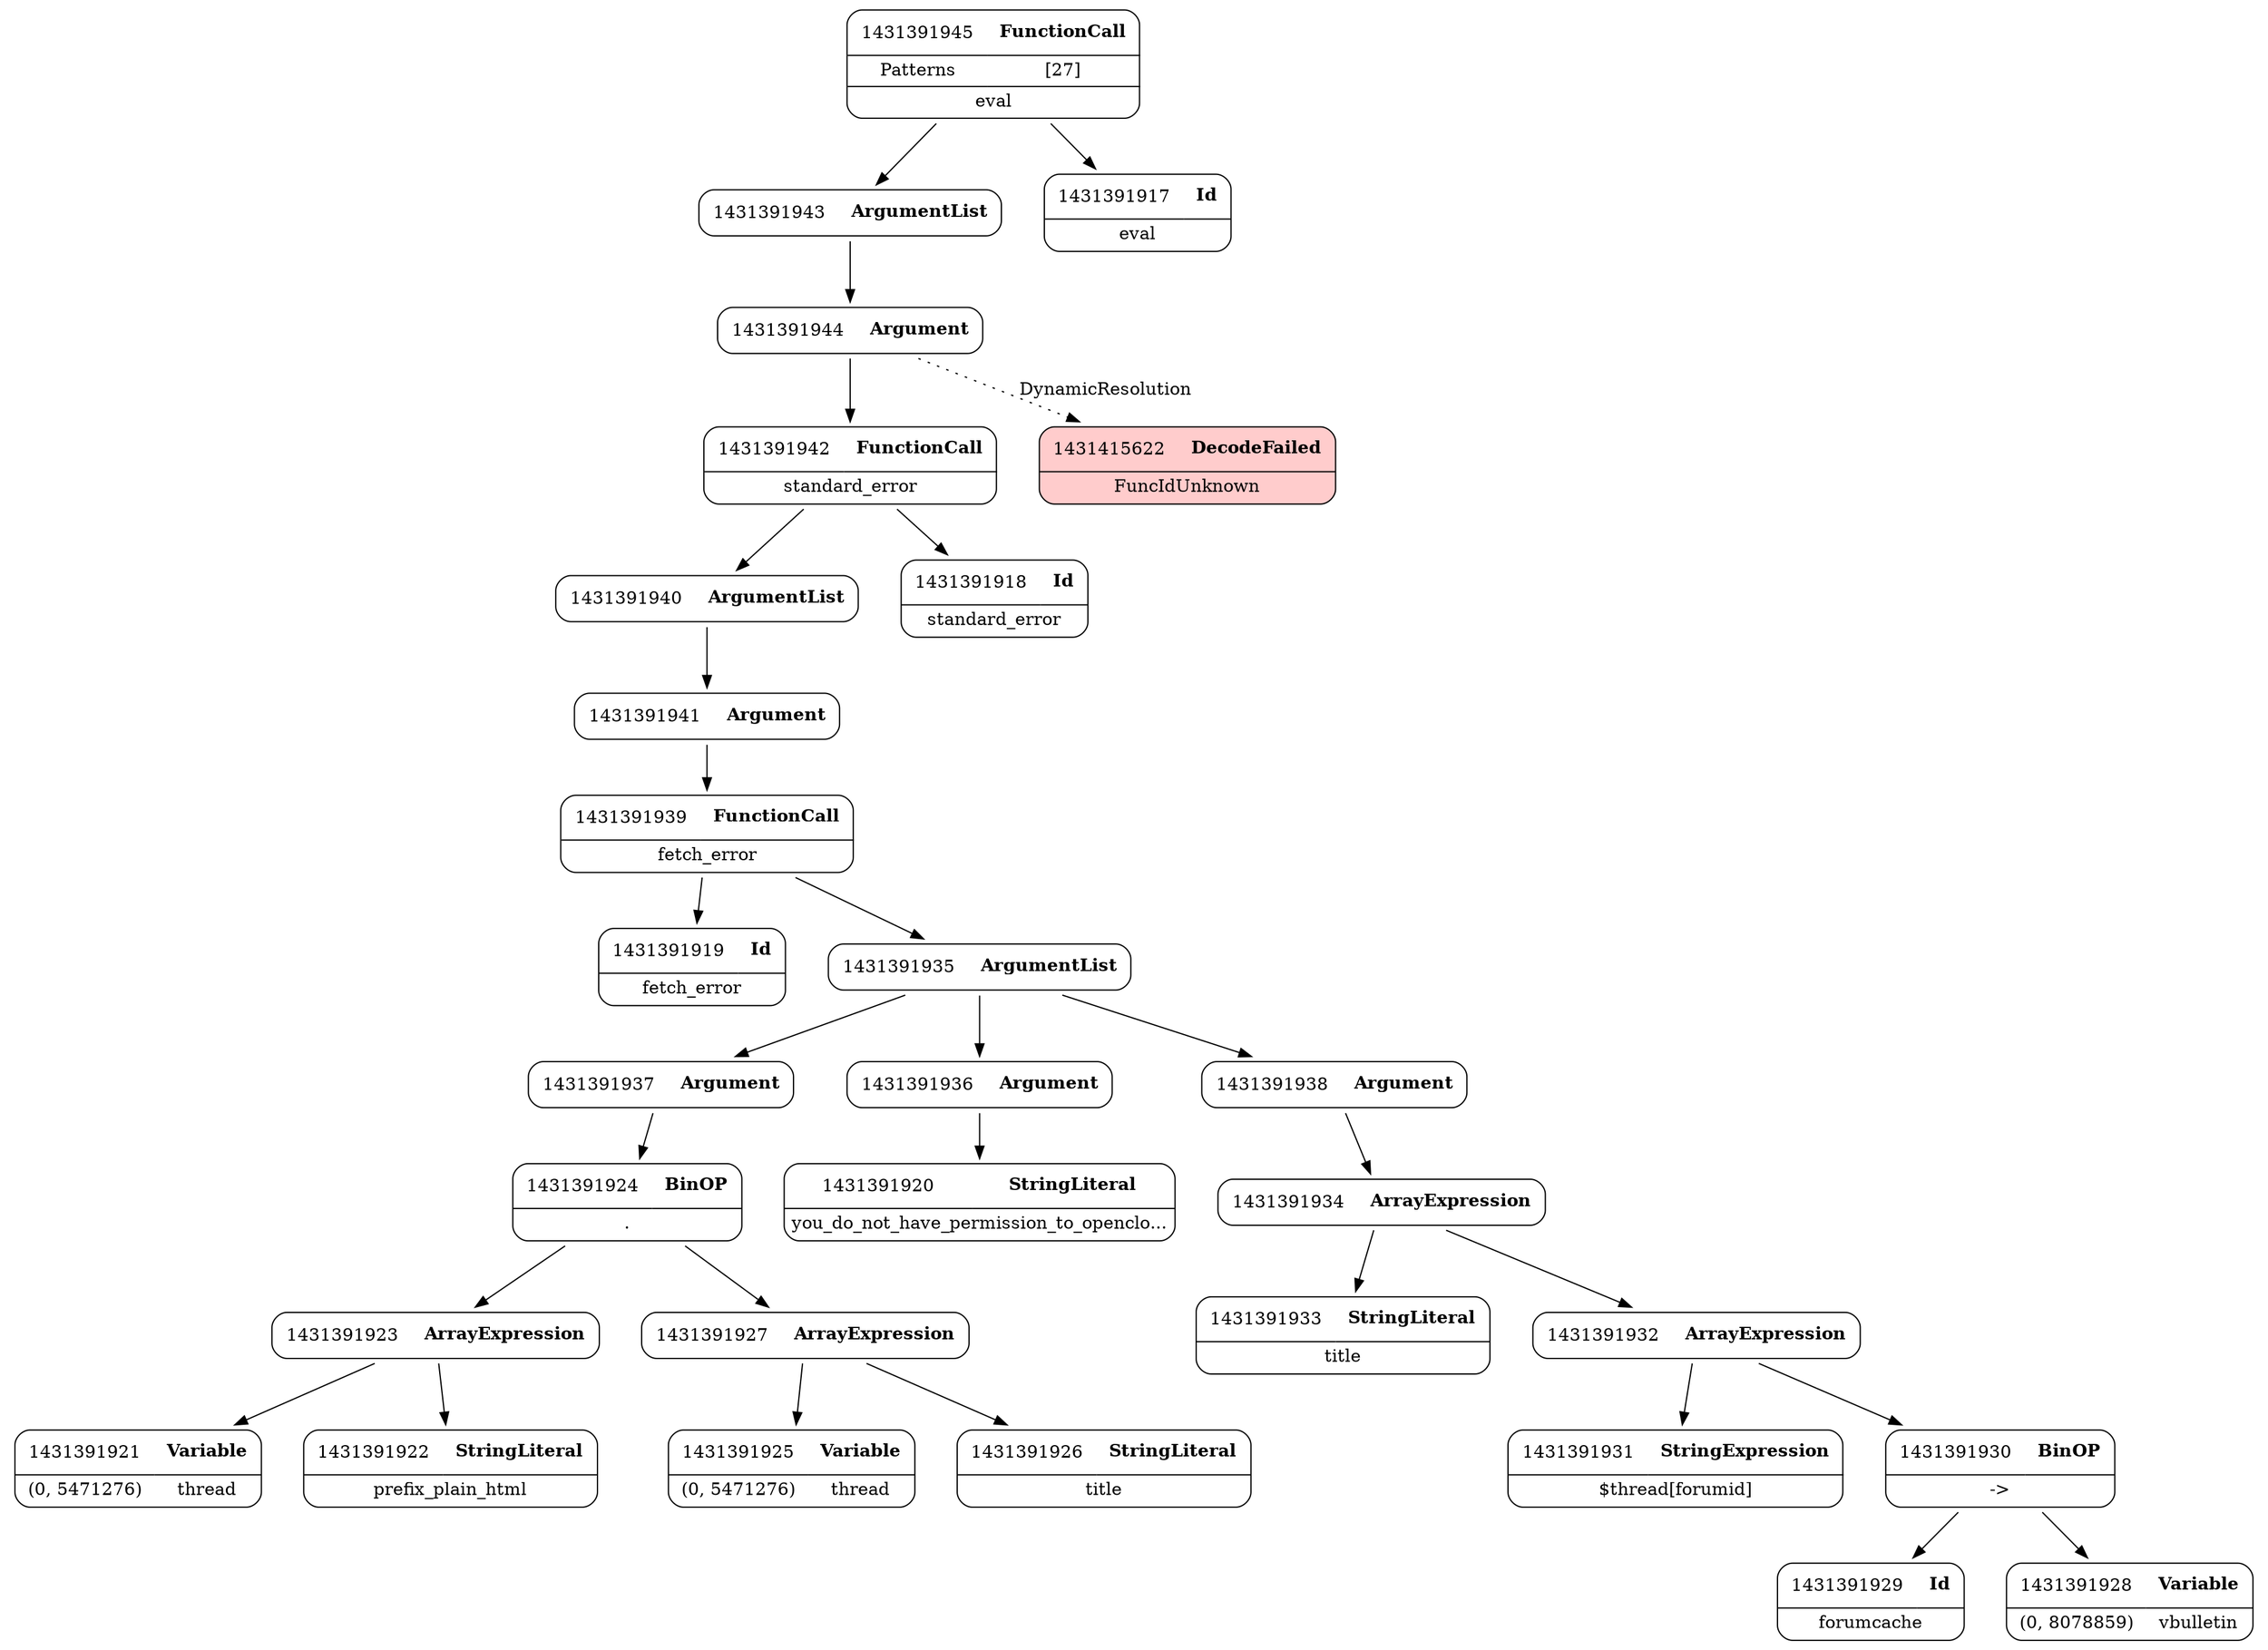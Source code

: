 digraph ast {
node [shape=none];
1431391937 [label=<<TABLE border='1' cellspacing='0' cellpadding='10' style='rounded' ><TR><TD border='0'>1431391937</TD><TD border='0'><B>Argument</B></TD></TR></TABLE>>];
1431391937 -> 1431391924 [weight=2];
1431391936 [label=<<TABLE border='1' cellspacing='0' cellpadding='10' style='rounded' ><TR><TD border='0'>1431391936</TD><TD border='0'><B>Argument</B></TD></TR></TABLE>>];
1431391936 -> 1431391920 [weight=2];
1431391939 [label=<<TABLE border='1' cellspacing='0' cellpadding='10' style='rounded' ><TR><TD border='0'>1431391939</TD><TD border='0'><B>FunctionCall</B></TD></TR><HR/><TR><TD border='0' cellpadding='5' colspan='2'>fetch_error</TD></TR></TABLE>>];
1431391939 -> 1431391919 [weight=2];
1431391939 -> 1431391935 [weight=2];
1431391938 [label=<<TABLE border='1' cellspacing='0' cellpadding='10' style='rounded' ><TR><TD border='0'>1431391938</TD><TD border='0'><B>Argument</B></TD></TR></TABLE>>];
1431391938 -> 1431391934 [weight=2];
1431391941 [label=<<TABLE border='1' cellspacing='0' cellpadding='10' style='rounded' ><TR><TD border='0'>1431391941</TD><TD border='0'><B>Argument</B></TD></TR></TABLE>>];
1431391941 -> 1431391939 [weight=2];
1431391940 [label=<<TABLE border='1' cellspacing='0' cellpadding='10' style='rounded' ><TR><TD border='0'>1431391940</TD><TD border='0'><B>ArgumentList</B></TD></TR></TABLE>>];
1431391940 -> 1431391941 [weight=2];
1431391943 [label=<<TABLE border='1' cellspacing='0' cellpadding='10' style='rounded' ><TR><TD border='0'>1431391943</TD><TD border='0'><B>ArgumentList</B></TD></TR></TABLE>>];
1431391943 -> 1431391944 [weight=2];
1431391942 [label=<<TABLE border='1' cellspacing='0' cellpadding='10' style='rounded' ><TR><TD border='0'>1431391942</TD><TD border='0'><B>FunctionCall</B></TD></TR><HR/><TR><TD border='0' cellpadding='5' colspan='2'>standard_error</TD></TR></TABLE>>];
1431391942 -> 1431391918 [weight=2];
1431391942 -> 1431391940 [weight=2];
1431415622 [label=<<TABLE border='1' cellspacing='0' cellpadding='10' style='rounded' bgcolor='#FFCCCC' ><TR><TD border='0'>1431415622</TD><TD border='0'><B>DecodeFailed</B></TD></TR><HR/><TR><TD border='0' cellpadding='5' colspan='2'>FuncIdUnknown</TD></TR></TABLE>>];
1431391945 [label=<<TABLE border='1' cellspacing='0' cellpadding='10' style='rounded' ><TR><TD border='0'>1431391945</TD><TD border='0'><B>FunctionCall</B></TD></TR><HR/><TR><TD border='0' cellpadding='5'>Patterns</TD><TD border='0' cellpadding='5'>[27]</TD></TR><HR/><TR><TD border='0' cellpadding='5' colspan='2'>eval</TD></TR></TABLE>>];
1431391945 -> 1431391917 [weight=2];
1431391945 -> 1431391943 [weight=2];
1431391944 [label=<<TABLE border='1' cellspacing='0' cellpadding='10' style='rounded' ><TR><TD border='0'>1431391944</TD><TD border='0'><B>Argument</B></TD></TR></TABLE>>];
1431391944 -> 1431391942 [weight=2];
1431391944 -> 1431415622 [style=dotted,label=DynamicResolution];
1431391921 [label=<<TABLE border='1' cellspacing='0' cellpadding='10' style='rounded' ><TR><TD border='0'>1431391921</TD><TD border='0'><B>Variable</B></TD></TR><HR/><TR><TD border='0' cellpadding='5'>(0, 5471276)</TD><TD border='0' cellpadding='5'>thread</TD></TR></TABLE>>];
1431391920 [label=<<TABLE border='1' cellspacing='0' cellpadding='10' style='rounded' ><TR><TD border='0'>1431391920</TD><TD border='0'><B>StringLiteral</B></TD></TR><HR/><TR><TD border='0' cellpadding='5' colspan='2'>you_do_not_have_permission_to_openclo...</TD></TR></TABLE>>];
1431391923 [label=<<TABLE border='1' cellspacing='0' cellpadding='10' style='rounded' ><TR><TD border='0'>1431391923</TD><TD border='0'><B>ArrayExpression</B></TD></TR></TABLE>>];
1431391923 -> 1431391921 [weight=2];
1431391923 -> 1431391922 [weight=2];
1431391922 [label=<<TABLE border='1' cellspacing='0' cellpadding='10' style='rounded' ><TR><TD border='0'>1431391922</TD><TD border='0'><B>StringLiteral</B></TD></TR><HR/><TR><TD border='0' cellpadding='5' colspan='2'>prefix_plain_html</TD></TR></TABLE>>];
1431391925 [label=<<TABLE border='1' cellspacing='0' cellpadding='10' style='rounded' ><TR><TD border='0'>1431391925</TD><TD border='0'><B>Variable</B></TD></TR><HR/><TR><TD border='0' cellpadding='5'>(0, 5471276)</TD><TD border='0' cellpadding='5'>thread</TD></TR></TABLE>>];
1431391924 [label=<<TABLE border='1' cellspacing='0' cellpadding='10' style='rounded' ><TR><TD border='0'>1431391924</TD><TD border='0'><B>BinOP</B></TD></TR><HR/><TR><TD border='0' cellpadding='5' colspan='2'>.</TD></TR></TABLE>>];
1431391924 -> 1431391923 [weight=2];
1431391924 -> 1431391927 [weight=2];
1431391927 [label=<<TABLE border='1' cellspacing='0' cellpadding='10' style='rounded' ><TR><TD border='0'>1431391927</TD><TD border='0'><B>ArrayExpression</B></TD></TR></TABLE>>];
1431391927 -> 1431391925 [weight=2];
1431391927 -> 1431391926 [weight=2];
1431391926 [label=<<TABLE border='1' cellspacing='0' cellpadding='10' style='rounded' ><TR><TD border='0'>1431391926</TD><TD border='0'><B>StringLiteral</B></TD></TR><HR/><TR><TD border='0' cellpadding='5' colspan='2'>title</TD></TR></TABLE>>];
1431391929 [label=<<TABLE border='1' cellspacing='0' cellpadding='10' style='rounded' ><TR><TD border='0'>1431391929</TD><TD border='0'><B>Id</B></TD></TR><HR/><TR><TD border='0' cellpadding='5' colspan='2'>forumcache</TD></TR></TABLE>>];
1431391928 [label=<<TABLE border='1' cellspacing='0' cellpadding='10' style='rounded' ><TR><TD border='0'>1431391928</TD><TD border='0'><B>Variable</B></TD></TR><HR/><TR><TD border='0' cellpadding='5'>(0, 8078859)</TD><TD border='0' cellpadding='5'>vbulletin</TD></TR></TABLE>>];
1431391931 [label=<<TABLE border='1' cellspacing='0' cellpadding='10' style='rounded' ><TR><TD border='0'>1431391931</TD><TD border='0'><B>StringExpression</B></TD></TR><HR/><TR><TD border='0' cellpadding='5' colspan='2'>$thread[forumid]</TD></TR></TABLE>>];
1431391930 [label=<<TABLE border='1' cellspacing='0' cellpadding='10' style='rounded' ><TR><TD border='0'>1431391930</TD><TD border='0'><B>BinOP</B></TD></TR><HR/><TR><TD border='0' cellpadding='5' colspan='2'>-&gt;</TD></TR></TABLE>>];
1431391930 -> 1431391928 [weight=2];
1431391930 -> 1431391929 [weight=2];
1431391933 [label=<<TABLE border='1' cellspacing='0' cellpadding='10' style='rounded' ><TR><TD border='0'>1431391933</TD><TD border='0'><B>StringLiteral</B></TD></TR><HR/><TR><TD border='0' cellpadding='5' colspan='2'>title</TD></TR></TABLE>>];
1431391932 [label=<<TABLE border='1' cellspacing='0' cellpadding='10' style='rounded' ><TR><TD border='0'>1431391932</TD><TD border='0'><B>ArrayExpression</B></TD></TR></TABLE>>];
1431391932 -> 1431391930 [weight=2];
1431391932 -> 1431391931 [weight=2];
1431391935 [label=<<TABLE border='1' cellspacing='0' cellpadding='10' style='rounded' ><TR><TD border='0'>1431391935</TD><TD border='0'><B>ArgumentList</B></TD></TR></TABLE>>];
1431391935 -> 1431391936 [weight=2];
1431391935 -> 1431391937 [weight=2];
1431391935 -> 1431391938 [weight=2];
1431391934 [label=<<TABLE border='1' cellspacing='0' cellpadding='10' style='rounded' ><TR><TD border='0'>1431391934</TD><TD border='0'><B>ArrayExpression</B></TD></TR></TABLE>>];
1431391934 -> 1431391932 [weight=2];
1431391934 -> 1431391933 [weight=2];
1431391917 [label=<<TABLE border='1' cellspacing='0' cellpadding='10' style='rounded' ><TR><TD border='0'>1431391917</TD><TD border='0'><B>Id</B></TD></TR><HR/><TR><TD border='0' cellpadding='5' colspan='2'>eval</TD></TR></TABLE>>];
1431391919 [label=<<TABLE border='1' cellspacing='0' cellpadding='10' style='rounded' ><TR><TD border='0'>1431391919</TD><TD border='0'><B>Id</B></TD></TR><HR/><TR><TD border='0' cellpadding='5' colspan='2'>fetch_error</TD></TR></TABLE>>];
1431391918 [label=<<TABLE border='1' cellspacing='0' cellpadding='10' style='rounded' ><TR><TD border='0'>1431391918</TD><TD border='0'><B>Id</B></TD></TR><HR/><TR><TD border='0' cellpadding='5' colspan='2'>standard_error</TD></TR></TABLE>>];
}
